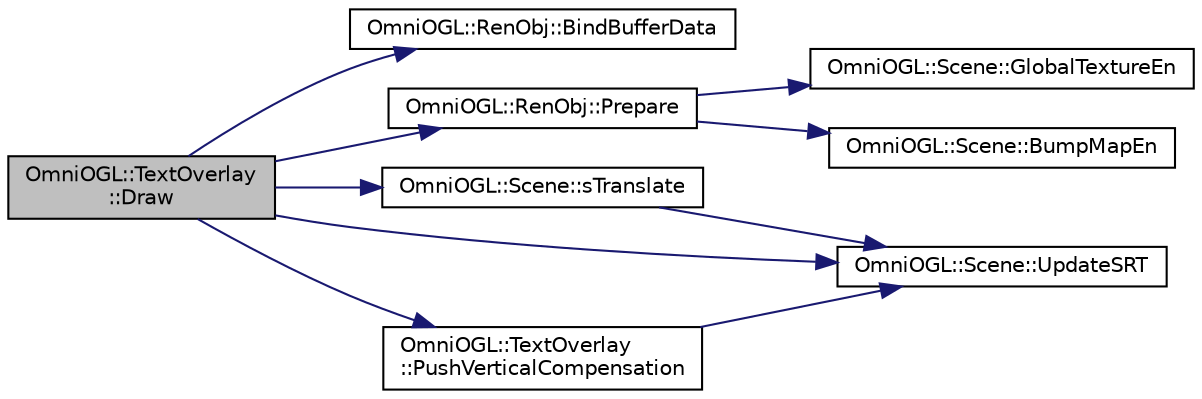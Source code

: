 digraph "OmniOGL::TextOverlay::Draw"
{
  edge [fontname="Helvetica",fontsize="10",labelfontname="Helvetica",labelfontsize="10"];
  node [fontname="Helvetica",fontsize="10",shape=record];
  rankdir="LR";
  Node1 [label="OmniOGL::TextOverlay\l::Draw",height=0.2,width=0.4,color="black", fillcolor="grey75", style="filled" fontcolor="black"];
  Node1 -> Node2 [color="midnightblue",fontsize="10",style="solid",fontname="Helvetica"];
  Node2 [label="OmniOGL::RenObj::BindBufferData",height=0.2,width=0.4,color="black", fillcolor="white", style="filled",URL="$class_omni_o_g_l_1_1_ren_obj.html#a5daafdc8cb6e1e06a4379366fb3223a1"];
  Node1 -> Node3 [color="midnightblue",fontsize="10",style="solid",fontname="Helvetica"];
  Node3 [label="OmniOGL::RenObj::Prepare",height=0.2,width=0.4,color="black", fillcolor="white", style="filled",URL="$class_omni_o_g_l_1_1_ren_obj.html#a348f3ea600b31b488ee67ee7080b8327"];
  Node3 -> Node4 [color="midnightblue",fontsize="10",style="solid",fontname="Helvetica"];
  Node4 [label="OmniOGL::Scene::GlobalTextureEn",height=0.2,width=0.4,color="black", fillcolor="white", style="filled",URL="$class_omni_o_g_l_1_1_scene.html#a0d76d3bd0b63be254c1b808e58c91aba"];
  Node3 -> Node5 [color="midnightblue",fontsize="10",style="solid",fontname="Helvetica"];
  Node5 [label="OmniOGL::Scene::BumpMapEn",height=0.2,width=0.4,color="black", fillcolor="white", style="filled",URL="$class_omni_o_g_l_1_1_scene.html#ad5369cbf93989073466f9b03d8dd8233"];
  Node1 -> Node6 [color="midnightblue",fontsize="10",style="solid",fontname="Helvetica"];
  Node6 [label="OmniOGL::Scene::sTranslate",height=0.2,width=0.4,color="black", fillcolor="white", style="filled",URL="$class_omni_o_g_l_1_1_scene.html#a9e1a45ae2421bb6356c253dfbd5994eb"];
  Node6 -> Node7 [color="midnightblue",fontsize="10",style="solid",fontname="Helvetica"];
  Node7 [label="OmniOGL::Scene::UpdateSRT",height=0.2,width=0.4,color="black", fillcolor="white", style="filled",URL="$class_omni_o_g_l_1_1_scene.html#aa79c60ef0fe86ee0903c3c1e1525d2a5"];
  Node1 -> Node7 [color="midnightblue",fontsize="10",style="solid",fontname="Helvetica"];
  Node1 -> Node8 [color="midnightblue",fontsize="10",style="solid",fontname="Helvetica"];
  Node8 [label="OmniOGL::TextOverlay\l::PushVerticalCompensation",height=0.2,width=0.4,color="black", fillcolor="white", style="filled",URL="$class_omni_o_g_l_1_1_text_overlay.html#a754dfa3db7f13a50b17de4199ac21899"];
  Node8 -> Node7 [color="midnightblue",fontsize="10",style="solid",fontname="Helvetica"];
}
